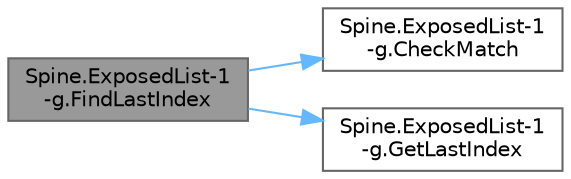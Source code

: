 digraph "Spine.ExposedList-1-g.FindLastIndex"
{
 // LATEX_PDF_SIZE
  bgcolor="transparent";
  edge [fontname=Helvetica,fontsize=10,labelfontname=Helvetica,labelfontsize=10];
  node [fontname=Helvetica,fontsize=10,shape=box,height=0.2,width=0.4];
  rankdir="LR";
  Node1 [id="Node000001",label="Spine.ExposedList-1\l-g.FindLastIndex",height=0.2,width=0.4,color="gray40", fillcolor="grey60", style="filled", fontcolor="black",tooltip=" "];
  Node1 -> Node2 [id="edge1_Node000001_Node000002",color="steelblue1",style="solid",tooltip=" "];
  Node2 [id="Node000002",label="Spine.ExposedList-1\l-g.CheckMatch",height=0.2,width=0.4,color="grey40", fillcolor="white", style="filled",URL="$class_spine_1_1_exposed_list-1-g.html#ace5ef4e58c7ca329e1cdf0f725395cec",tooltip=" "];
  Node1 -> Node3 [id="edge2_Node000001_Node000003",color="steelblue1",style="solid",tooltip=" "];
  Node3 [id="Node000003",label="Spine.ExposedList-1\l-g.GetLastIndex",height=0.2,width=0.4,color="grey40", fillcolor="white", style="filled",URL="$class_spine_1_1_exposed_list-1-g.html#a5e4e013d8cdcfbede2922aeb77b013bf",tooltip=" "];
}
